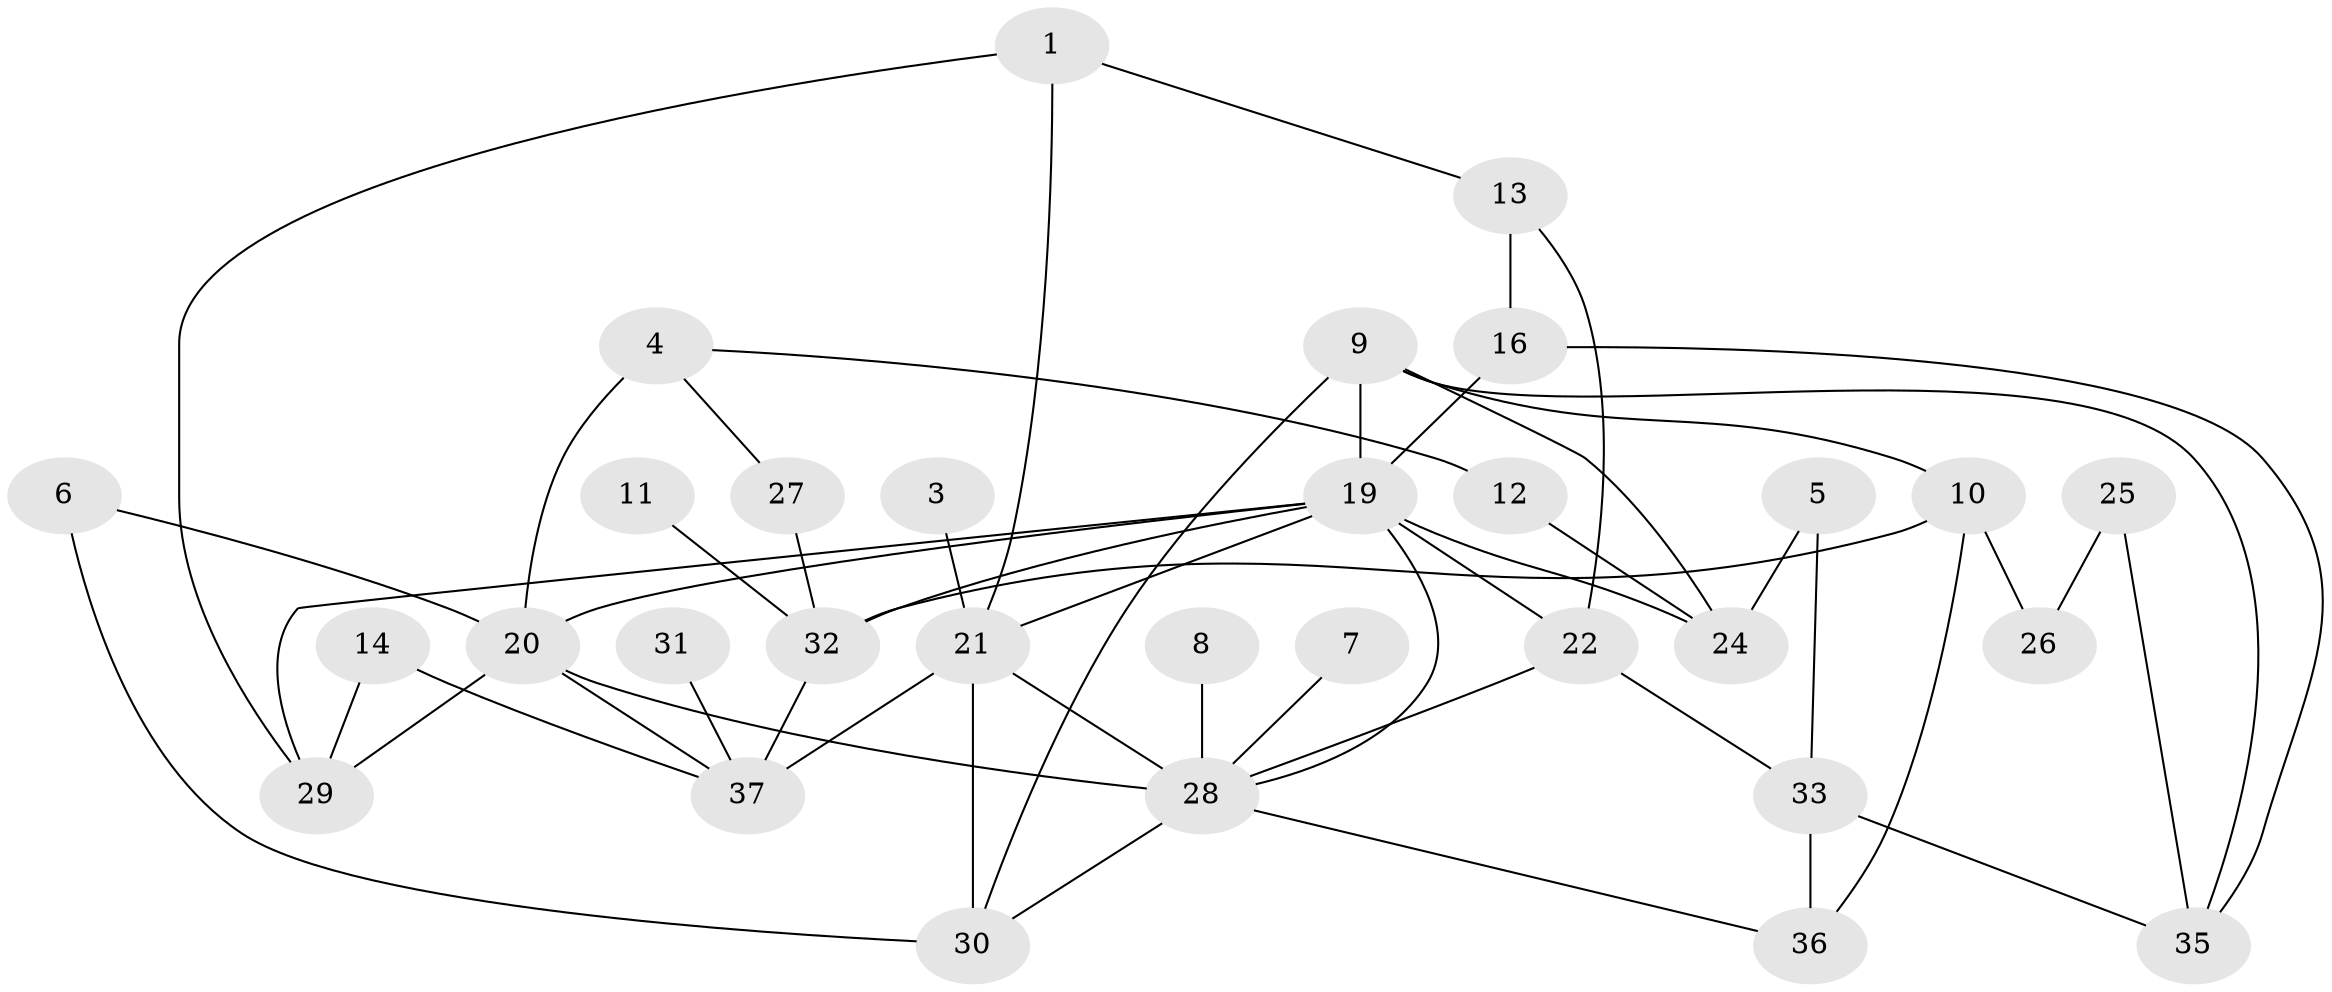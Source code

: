 // original degree distribution, {5: 0.07608695652173914, 3: 0.21739130434782608, 1: 0.17391304347826086, 0: 0.06521739130434782, 2: 0.2826086956521739, 4: 0.14130434782608695, 6: 0.03260869565217391, 7: 0.010869565217391304}
// Generated by graph-tools (version 1.1) at 2025/35/03/04/25 23:35:58]
// undirected, 31 vertices, 53 edges
graph export_dot {
  node [color=gray90,style=filled];
  1;
  3;
  4;
  5;
  6;
  7;
  8;
  9;
  10;
  11;
  12;
  13;
  14;
  16;
  19;
  20;
  21;
  22;
  24;
  25;
  26;
  27;
  28;
  29;
  30;
  31;
  32;
  33;
  35;
  36;
  37;
  1 -- 13 [weight=1.0];
  1 -- 21 [weight=1.0];
  1 -- 29 [weight=1.0];
  3 -- 21 [weight=1.0];
  4 -- 12 [weight=1.0];
  4 -- 20 [weight=2.0];
  4 -- 27 [weight=1.0];
  5 -- 24 [weight=1.0];
  5 -- 33 [weight=1.0];
  6 -- 20 [weight=1.0];
  6 -- 30 [weight=1.0];
  7 -- 28 [weight=1.0];
  8 -- 28 [weight=1.0];
  9 -- 10 [weight=1.0];
  9 -- 19 [weight=1.0];
  9 -- 24 [weight=1.0];
  9 -- 30 [weight=1.0];
  9 -- 35 [weight=2.0];
  10 -- 26 [weight=1.0];
  10 -- 32 [weight=1.0];
  10 -- 36 [weight=1.0];
  11 -- 32 [weight=1.0];
  12 -- 24 [weight=2.0];
  13 -- 16 [weight=1.0];
  13 -- 22 [weight=1.0];
  14 -- 29 [weight=1.0];
  14 -- 37 [weight=1.0];
  16 -- 19 [weight=1.0];
  16 -- 35 [weight=1.0];
  19 -- 20 [weight=1.0];
  19 -- 21 [weight=1.0];
  19 -- 22 [weight=1.0];
  19 -- 24 [weight=2.0];
  19 -- 28 [weight=1.0];
  19 -- 29 [weight=1.0];
  19 -- 32 [weight=1.0];
  20 -- 28 [weight=1.0];
  20 -- 29 [weight=1.0];
  20 -- 37 [weight=1.0];
  21 -- 28 [weight=1.0];
  21 -- 30 [weight=3.0];
  21 -- 37 [weight=2.0];
  22 -- 28 [weight=1.0];
  22 -- 33 [weight=1.0];
  25 -- 26 [weight=1.0];
  25 -- 35 [weight=1.0];
  27 -- 32 [weight=1.0];
  28 -- 30 [weight=2.0];
  28 -- 36 [weight=1.0];
  31 -- 37 [weight=1.0];
  32 -- 37 [weight=1.0];
  33 -- 35 [weight=2.0];
  33 -- 36 [weight=2.0];
}
